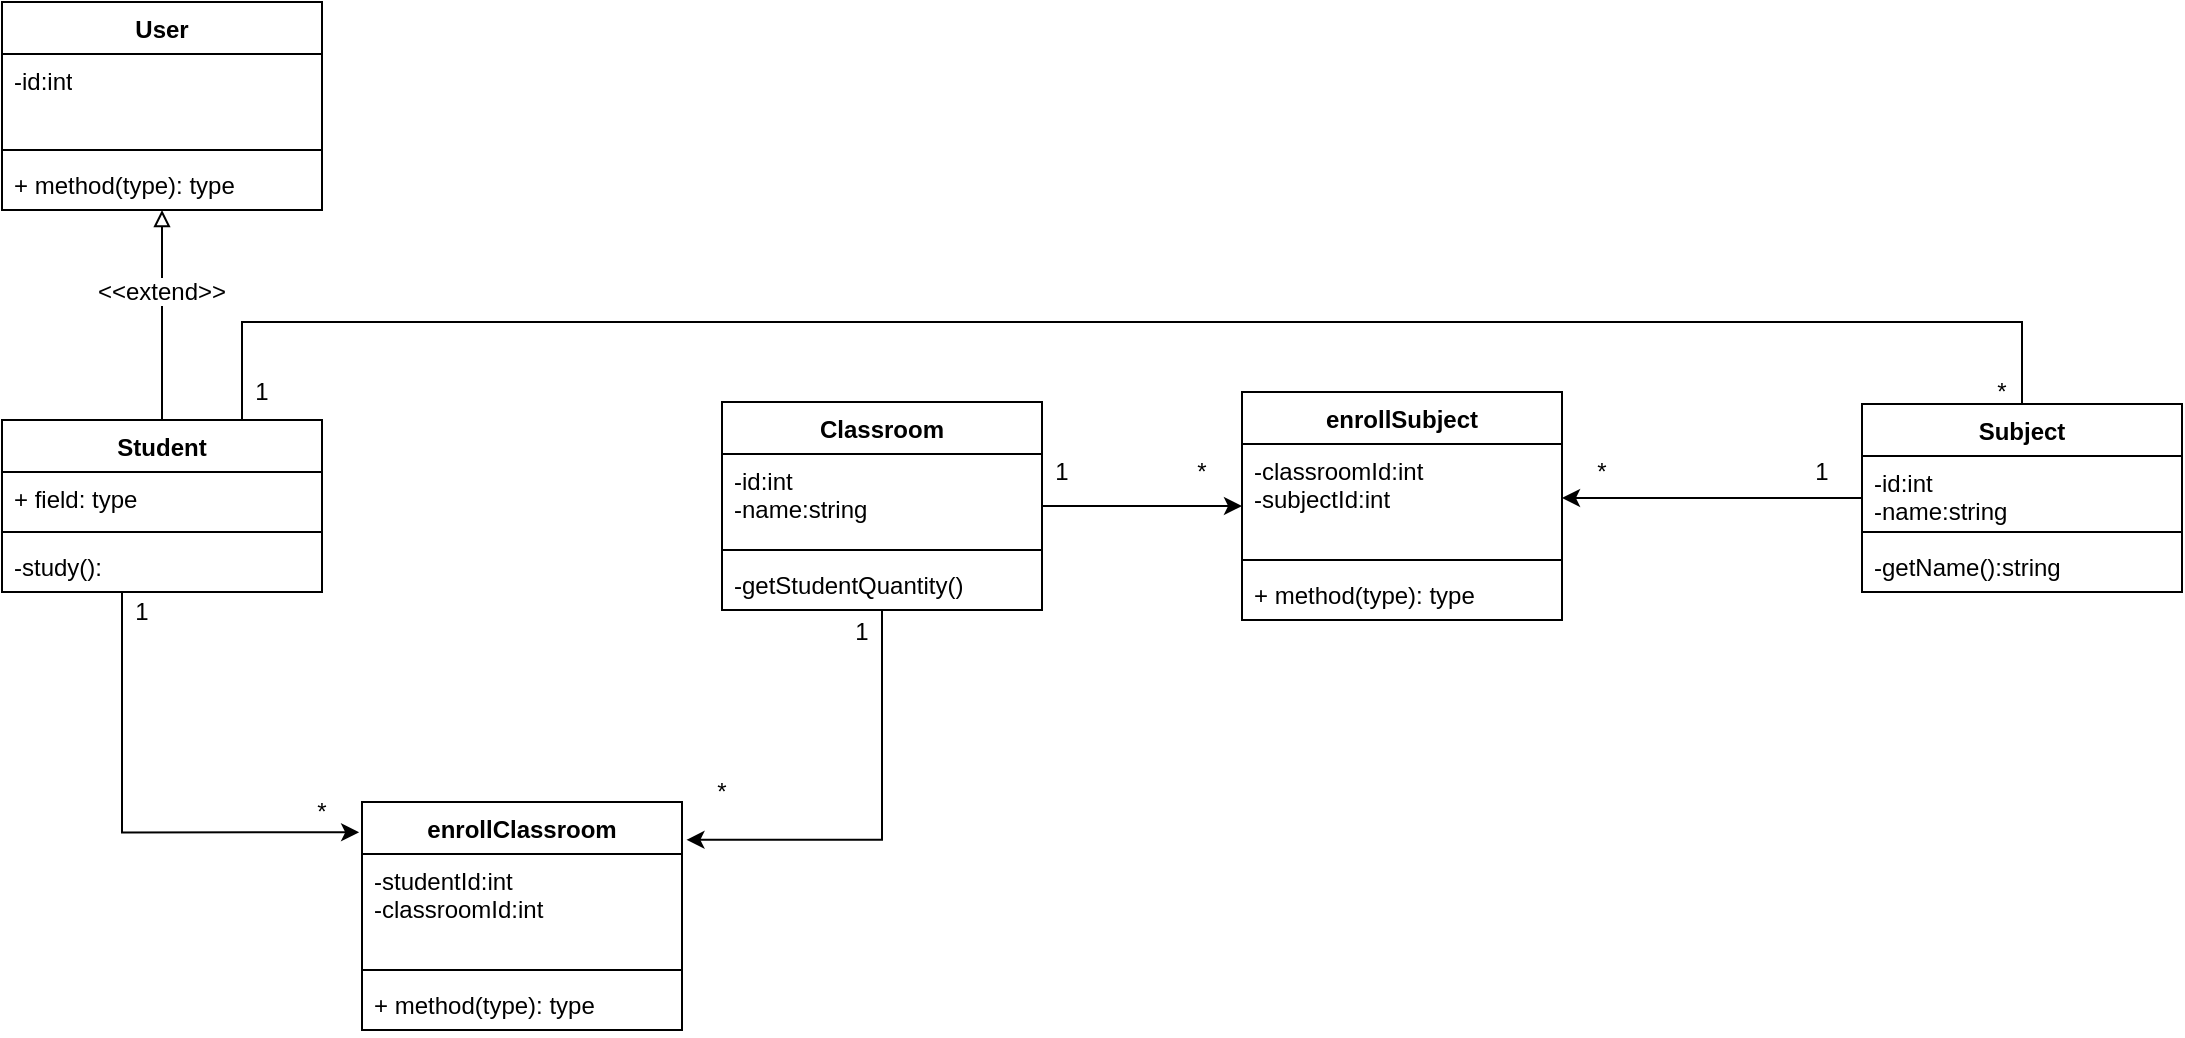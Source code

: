 <mxfile version="28.2.8">
  <diagram name="Page-1" id="Zu1RyRt9FdXHGjHrJ_Xl">
    <mxGraphModel dx="1216" dy="505" grid="1" gridSize="10" guides="1" tooltips="1" connect="1" arrows="1" fold="1" page="0" pageScale="1" pageWidth="850" pageHeight="1100" math="0" shadow="0">
      <root>
        <mxCell id="0" />
        <mxCell id="1" parent="0" />
        <mxCell id="OAi1PDHSSFW6hINCs_SW-2" value="User" style="swimlane;fontStyle=1;align=center;verticalAlign=top;childLayout=stackLayout;horizontal=1;startSize=26;horizontalStack=0;resizeParent=1;resizeParentMax=0;resizeLast=0;collapsible=1;marginBottom=0;whiteSpace=wrap;html=1;" parent="1" vertex="1">
          <mxGeometry x="200" y="400" width="160" height="104" as="geometry" />
        </mxCell>
        <mxCell id="OAi1PDHSSFW6hINCs_SW-3" value="-id:int" style="text;strokeColor=none;fillColor=none;align=left;verticalAlign=top;spacingLeft=4;spacingRight=4;overflow=hidden;rotatable=0;points=[[0,0.5],[1,0.5]];portConstraint=eastwest;whiteSpace=wrap;html=1;" parent="OAi1PDHSSFW6hINCs_SW-2" vertex="1">
          <mxGeometry y="26" width="160" height="44" as="geometry" />
        </mxCell>
        <mxCell id="OAi1PDHSSFW6hINCs_SW-4" value="" style="line;strokeWidth=1;fillColor=none;align=left;verticalAlign=middle;spacingTop=-1;spacingLeft=3;spacingRight=3;rotatable=0;labelPosition=right;points=[];portConstraint=eastwest;strokeColor=inherit;" parent="OAi1PDHSSFW6hINCs_SW-2" vertex="1">
          <mxGeometry y="70" width="160" height="8" as="geometry" />
        </mxCell>
        <mxCell id="OAi1PDHSSFW6hINCs_SW-5" value="+ method(type): type" style="text;strokeColor=none;fillColor=none;align=left;verticalAlign=top;spacingLeft=4;spacingRight=4;overflow=hidden;rotatable=0;points=[[0,0.5],[1,0.5]];portConstraint=eastwest;whiteSpace=wrap;html=1;" parent="OAi1PDHSSFW6hINCs_SW-2" vertex="1">
          <mxGeometry y="78" width="160" height="26" as="geometry" />
        </mxCell>
        <mxCell id="OAi1PDHSSFW6hINCs_SW-31" style="edgeStyle=orthogonalEdgeStyle;rounded=0;orthogonalLoop=1;jettySize=auto;html=1;entryX=1.014;entryY=-0.131;entryDx=0;entryDy=0;entryPerimeter=0;" parent="1" source="OAi1PDHSSFW6hINCs_SW-6" target="OAi1PDHSSFW6hINCs_SW-26" edge="1">
          <mxGeometry relative="1" as="geometry">
            <mxPoint x="640" y="850" as="targetPoint" />
          </mxGeometry>
        </mxCell>
        <mxCell id="OAi1PDHSSFW6hINCs_SW-44" style="edgeStyle=orthogonalEdgeStyle;rounded=0;orthogonalLoop=1;jettySize=auto;html=1;" parent="1" source="OAi1PDHSSFW6hINCs_SW-6" target="OAi1PDHSSFW6hINCs_SW-41" edge="1">
          <mxGeometry relative="1" as="geometry">
            <Array as="points">
              <mxPoint x="800" y="652" />
              <mxPoint x="800" y="652" />
            </Array>
          </mxGeometry>
        </mxCell>
        <mxCell id="OAi1PDHSSFW6hINCs_SW-6" value="Classroom" style="swimlane;fontStyle=1;align=center;verticalAlign=top;childLayout=stackLayout;horizontal=1;startSize=26;horizontalStack=0;resizeParent=1;resizeParentMax=0;resizeLast=0;collapsible=1;marginBottom=0;whiteSpace=wrap;html=1;" parent="1" vertex="1">
          <mxGeometry x="560" y="600" width="160" height="104" as="geometry" />
        </mxCell>
        <mxCell id="OAi1PDHSSFW6hINCs_SW-7" value="-id:int&lt;div&gt;-name:string&lt;/div&gt;" style="text;strokeColor=none;fillColor=none;align=left;verticalAlign=top;spacingLeft=4;spacingRight=4;overflow=hidden;rotatable=0;points=[[0,0.5],[1,0.5]];portConstraint=eastwest;whiteSpace=wrap;html=1;" parent="OAi1PDHSSFW6hINCs_SW-6" vertex="1">
          <mxGeometry y="26" width="160" height="44" as="geometry" />
        </mxCell>
        <mxCell id="OAi1PDHSSFW6hINCs_SW-8" value="" style="line;strokeWidth=1;fillColor=none;align=left;verticalAlign=middle;spacingTop=-1;spacingLeft=3;spacingRight=3;rotatable=0;labelPosition=right;points=[];portConstraint=eastwest;strokeColor=inherit;" parent="OAi1PDHSSFW6hINCs_SW-6" vertex="1">
          <mxGeometry y="70" width="160" height="8" as="geometry" />
        </mxCell>
        <mxCell id="OAi1PDHSSFW6hINCs_SW-9" value="-getStudentQuantity()" style="text;strokeColor=none;fillColor=none;align=left;verticalAlign=top;spacingLeft=4;spacingRight=4;overflow=hidden;rotatable=0;points=[[0,0.5],[1,0.5]];portConstraint=eastwest;whiteSpace=wrap;html=1;" parent="OAi1PDHSSFW6hINCs_SW-6" vertex="1">
          <mxGeometry y="78" width="160" height="26" as="geometry" />
        </mxCell>
        <mxCell id="OAi1PDHSSFW6hINCs_SW-33" style="edgeStyle=orthogonalEdgeStyle;rounded=0;orthogonalLoop=1;jettySize=auto;html=1;entryX=-0.009;entryY=0.133;entryDx=0;entryDy=0;entryPerimeter=0;" parent="1" source="OAi1PDHSSFW6hINCs_SW-10" target="OAi1PDHSSFW6hINCs_SW-25" edge="1">
          <mxGeometry relative="1" as="geometry">
            <mxPoint x="280" y="840" as="targetPoint" />
            <Array as="points">
              <mxPoint x="260" y="815" />
            </Array>
          </mxGeometry>
        </mxCell>
        <mxCell id="OAi1PDHSSFW6hINCs_SW-50" style="edgeStyle=orthogonalEdgeStyle;rounded=0;orthogonalLoop=1;jettySize=auto;html=1;entryX=0.5;entryY=0;entryDx=0;entryDy=0;endArrow=none;endFill=0;exitX=0.75;exitY=0;exitDx=0;exitDy=0;" parent="1" source="OAi1PDHSSFW6hINCs_SW-10" target="OAi1PDHSSFW6hINCs_SW-16" edge="1">
          <mxGeometry relative="1" as="geometry">
            <Array as="points">
              <mxPoint x="320" y="560" />
              <mxPoint x="1210" y="560" />
            </Array>
          </mxGeometry>
        </mxCell>
        <mxCell id="OAi1PDHSSFW6hINCs_SW-10" value="Student" style="swimlane;fontStyle=1;align=center;verticalAlign=top;childLayout=stackLayout;horizontal=1;startSize=26;horizontalStack=0;resizeParent=1;resizeParentMax=0;resizeLast=0;collapsible=1;marginBottom=0;whiteSpace=wrap;html=1;" parent="1" vertex="1">
          <mxGeometry x="200" y="609" width="160" height="86" as="geometry" />
        </mxCell>
        <mxCell id="OAi1PDHSSFW6hINCs_SW-11" value="+ field: type" style="text;strokeColor=none;fillColor=none;align=left;verticalAlign=top;spacingLeft=4;spacingRight=4;overflow=hidden;rotatable=0;points=[[0,0.5],[1,0.5]];portConstraint=eastwest;whiteSpace=wrap;html=1;" parent="OAi1PDHSSFW6hINCs_SW-10" vertex="1">
          <mxGeometry y="26" width="160" height="26" as="geometry" />
        </mxCell>
        <mxCell id="OAi1PDHSSFW6hINCs_SW-12" value="" style="line;strokeWidth=1;fillColor=none;align=left;verticalAlign=middle;spacingTop=-1;spacingLeft=3;spacingRight=3;rotatable=0;labelPosition=right;points=[];portConstraint=eastwest;strokeColor=inherit;" parent="OAi1PDHSSFW6hINCs_SW-10" vertex="1">
          <mxGeometry y="52" width="160" height="8" as="geometry" />
        </mxCell>
        <mxCell id="OAi1PDHSSFW6hINCs_SW-13" value="-study():" style="text;strokeColor=none;fillColor=none;align=left;verticalAlign=top;spacingLeft=4;spacingRight=4;overflow=hidden;rotatable=0;points=[[0,0.5],[1,0.5]];portConstraint=eastwest;whiteSpace=wrap;html=1;" parent="OAi1PDHSSFW6hINCs_SW-10" vertex="1">
          <mxGeometry y="60" width="160" height="26" as="geometry" />
        </mxCell>
        <mxCell id="OAi1PDHSSFW6hINCs_SW-14" style="edgeStyle=orthogonalEdgeStyle;rounded=0;orthogonalLoop=1;jettySize=auto;html=1;endArrow=block;endFill=0;" parent="1" source="OAi1PDHSSFW6hINCs_SW-10" target="OAi1PDHSSFW6hINCs_SW-2" edge="1">
          <mxGeometry relative="1" as="geometry" />
        </mxCell>
        <mxCell id="OAi1PDHSSFW6hINCs_SW-15" value="&lt;span style=&quot;background-color: light-dark(#ffffff, var(--ge-dark-color, #121212));&quot;&gt;&amp;lt;&amp;lt;extend&amp;gt;&amp;gt;&lt;/span&gt;" style="text;html=1;whiteSpace=wrap;strokeColor=none;fillColor=none;align=center;verticalAlign=middle;rounded=0;" parent="1" vertex="1">
          <mxGeometry x="250" y="530" width="60" height="30" as="geometry" />
        </mxCell>
        <mxCell id="OAi1PDHSSFW6hINCs_SW-45" style="edgeStyle=orthogonalEdgeStyle;rounded=0;orthogonalLoop=1;jettySize=auto;html=1;entryX=1;entryY=0.5;entryDx=0;entryDy=0;" parent="1" source="OAi1PDHSSFW6hINCs_SW-16" target="OAi1PDHSSFW6hINCs_SW-41" edge="1">
          <mxGeometry relative="1" as="geometry" />
        </mxCell>
        <mxCell id="OAi1PDHSSFW6hINCs_SW-16" value="Subject" style="swimlane;fontStyle=1;align=center;verticalAlign=top;childLayout=stackLayout;horizontal=1;startSize=26;horizontalStack=0;resizeParent=1;resizeParentMax=0;resizeLast=0;collapsible=1;marginBottom=0;whiteSpace=wrap;html=1;" parent="1" vertex="1">
          <mxGeometry x="1130" y="601" width="160" height="94" as="geometry" />
        </mxCell>
        <mxCell id="OAi1PDHSSFW6hINCs_SW-17" value="-id:int&lt;div&gt;-name:string&lt;/div&gt;" style="text;strokeColor=none;fillColor=none;align=left;verticalAlign=top;spacingLeft=4;spacingRight=4;overflow=hidden;rotatable=0;points=[[0,0.5],[1,0.5]];portConstraint=eastwest;whiteSpace=wrap;html=1;" parent="OAi1PDHSSFW6hINCs_SW-16" vertex="1">
          <mxGeometry y="26" width="160" height="34" as="geometry" />
        </mxCell>
        <mxCell id="OAi1PDHSSFW6hINCs_SW-18" value="" style="line;strokeWidth=1;fillColor=none;align=left;verticalAlign=middle;spacingTop=-1;spacingLeft=3;spacingRight=3;rotatable=0;labelPosition=right;points=[];portConstraint=eastwest;strokeColor=inherit;" parent="OAi1PDHSSFW6hINCs_SW-16" vertex="1">
          <mxGeometry y="60" width="160" height="8" as="geometry" />
        </mxCell>
        <mxCell id="OAi1PDHSSFW6hINCs_SW-19" value="-getName():string" style="text;strokeColor=none;fillColor=none;align=left;verticalAlign=top;spacingLeft=4;spacingRight=4;overflow=hidden;rotatable=0;points=[[0,0.5],[1,0.5]];portConstraint=eastwest;whiteSpace=wrap;html=1;" parent="OAi1PDHSSFW6hINCs_SW-16" vertex="1">
          <mxGeometry y="68" width="160" height="26" as="geometry" />
        </mxCell>
        <mxCell id="OAi1PDHSSFW6hINCs_SW-25" value="enrollClassroom" style="swimlane;fontStyle=1;align=center;verticalAlign=top;childLayout=stackLayout;horizontal=1;startSize=26;horizontalStack=0;resizeParent=1;resizeParentMax=0;resizeLast=0;collapsible=1;marginBottom=0;whiteSpace=wrap;html=1;" parent="1" vertex="1">
          <mxGeometry x="380" y="800" width="160" height="114" as="geometry" />
        </mxCell>
        <mxCell id="OAi1PDHSSFW6hINCs_SW-26" value="-studentId:int&lt;div&gt;-classroomId:int&lt;/div&gt;&lt;div&gt;&lt;br&gt;&lt;/div&gt;" style="text;strokeColor=none;fillColor=none;align=left;verticalAlign=top;spacingLeft=4;spacingRight=4;overflow=hidden;rotatable=0;points=[[0,0.5],[1,0.5]];portConstraint=eastwest;whiteSpace=wrap;html=1;" parent="OAi1PDHSSFW6hINCs_SW-25" vertex="1">
          <mxGeometry y="26" width="160" height="54" as="geometry" />
        </mxCell>
        <mxCell id="OAi1PDHSSFW6hINCs_SW-27" value="" style="line;strokeWidth=1;fillColor=none;align=left;verticalAlign=middle;spacingTop=-1;spacingLeft=3;spacingRight=3;rotatable=0;labelPosition=right;points=[];portConstraint=eastwest;strokeColor=inherit;" parent="OAi1PDHSSFW6hINCs_SW-25" vertex="1">
          <mxGeometry y="80" width="160" height="8" as="geometry" />
        </mxCell>
        <mxCell id="OAi1PDHSSFW6hINCs_SW-28" value="+ method(type): type" style="text;strokeColor=none;fillColor=none;align=left;verticalAlign=top;spacingLeft=4;spacingRight=4;overflow=hidden;rotatable=0;points=[[0,0.5],[1,0.5]];portConstraint=eastwest;whiteSpace=wrap;html=1;" parent="OAi1PDHSSFW6hINCs_SW-25" vertex="1">
          <mxGeometry y="88" width="160" height="26" as="geometry" />
        </mxCell>
        <mxCell id="OAi1PDHSSFW6hINCs_SW-34" value="1" style="text;html=1;whiteSpace=wrap;strokeColor=none;fillColor=none;align=center;verticalAlign=middle;rounded=0;" parent="1" vertex="1">
          <mxGeometry x="240" y="690" width="60" height="30" as="geometry" />
        </mxCell>
        <mxCell id="OAi1PDHSSFW6hINCs_SW-35" value="1" style="text;html=1;whiteSpace=wrap;strokeColor=none;fillColor=none;align=center;verticalAlign=middle;rounded=0;" parent="1" vertex="1">
          <mxGeometry x="600" y="700" width="60" height="30" as="geometry" />
        </mxCell>
        <mxCell id="OAi1PDHSSFW6hINCs_SW-37" value="*" style="text;html=1;whiteSpace=wrap;strokeColor=none;fillColor=none;align=center;verticalAlign=middle;rounded=0;" parent="1" vertex="1">
          <mxGeometry x="330" y="790" width="60" height="30" as="geometry" />
        </mxCell>
        <mxCell id="OAi1PDHSSFW6hINCs_SW-38" value="*" style="text;html=1;whiteSpace=wrap;strokeColor=none;fillColor=none;align=center;verticalAlign=middle;rounded=0;" parent="1" vertex="1">
          <mxGeometry x="530" y="780" width="60" height="30" as="geometry" />
        </mxCell>
        <mxCell id="OAi1PDHSSFW6hINCs_SW-40" value="enrollSubject" style="swimlane;fontStyle=1;align=center;verticalAlign=top;childLayout=stackLayout;horizontal=1;startSize=26;horizontalStack=0;resizeParent=1;resizeParentMax=0;resizeLast=0;collapsible=1;marginBottom=0;whiteSpace=wrap;html=1;" parent="1" vertex="1">
          <mxGeometry x="820" y="595" width="160" height="114" as="geometry" />
        </mxCell>
        <mxCell id="OAi1PDHSSFW6hINCs_SW-41" value="&lt;div&gt;-classroomId:int&lt;/div&gt;&lt;div&gt;-subjectId:int&lt;/div&gt;" style="text;strokeColor=none;fillColor=none;align=left;verticalAlign=top;spacingLeft=4;spacingRight=4;overflow=hidden;rotatable=0;points=[[0,0.5],[1,0.5]];portConstraint=eastwest;whiteSpace=wrap;html=1;" parent="OAi1PDHSSFW6hINCs_SW-40" vertex="1">
          <mxGeometry y="26" width="160" height="54" as="geometry" />
        </mxCell>
        <mxCell id="OAi1PDHSSFW6hINCs_SW-42" value="" style="line;strokeWidth=1;fillColor=none;align=left;verticalAlign=middle;spacingTop=-1;spacingLeft=3;spacingRight=3;rotatable=0;labelPosition=right;points=[];portConstraint=eastwest;strokeColor=inherit;" parent="OAi1PDHSSFW6hINCs_SW-40" vertex="1">
          <mxGeometry y="80" width="160" height="8" as="geometry" />
        </mxCell>
        <mxCell id="OAi1PDHSSFW6hINCs_SW-43" value="+ method(type): type" style="text;strokeColor=none;fillColor=none;align=left;verticalAlign=top;spacingLeft=4;spacingRight=4;overflow=hidden;rotatable=0;points=[[0,0.5],[1,0.5]];portConstraint=eastwest;whiteSpace=wrap;html=1;" parent="OAi1PDHSSFW6hINCs_SW-40" vertex="1">
          <mxGeometry y="88" width="160" height="26" as="geometry" />
        </mxCell>
        <mxCell id="OAi1PDHSSFW6hINCs_SW-46" value="*" style="text;html=1;whiteSpace=wrap;strokeColor=none;fillColor=none;align=center;verticalAlign=middle;rounded=0;" parent="1" vertex="1">
          <mxGeometry x="770" y="620" width="60" height="30" as="geometry" />
        </mxCell>
        <mxCell id="OAi1PDHSSFW6hINCs_SW-47" value="*" style="text;html=1;whiteSpace=wrap;strokeColor=none;fillColor=none;align=center;verticalAlign=middle;rounded=0;" parent="1" vertex="1">
          <mxGeometry x="970" y="620" width="60" height="30" as="geometry" />
        </mxCell>
        <mxCell id="OAi1PDHSSFW6hINCs_SW-48" value="1" style="text;html=1;whiteSpace=wrap;strokeColor=none;fillColor=none;align=center;verticalAlign=middle;rounded=0;" parent="1" vertex="1">
          <mxGeometry x="1080" y="620" width="60" height="30" as="geometry" />
        </mxCell>
        <mxCell id="OAi1PDHSSFW6hINCs_SW-49" value="1" style="text;html=1;whiteSpace=wrap;strokeColor=none;fillColor=none;align=center;verticalAlign=middle;rounded=0;" parent="1" vertex="1">
          <mxGeometry x="700" y="620" width="60" height="30" as="geometry" />
        </mxCell>
        <mxCell id="OAi1PDHSSFW6hINCs_SW-51" value="1" style="text;html=1;whiteSpace=wrap;strokeColor=none;fillColor=none;align=center;verticalAlign=middle;rounded=0;" parent="1" vertex="1">
          <mxGeometry x="300" y="580" width="60" height="30" as="geometry" />
        </mxCell>
        <mxCell id="OAi1PDHSSFW6hINCs_SW-52" value="*" style="text;html=1;whiteSpace=wrap;strokeColor=none;fillColor=none;align=center;verticalAlign=middle;rounded=0;" parent="1" vertex="1">
          <mxGeometry x="1170" y="580" width="60" height="30" as="geometry" />
        </mxCell>
      </root>
    </mxGraphModel>
  </diagram>
</mxfile>
